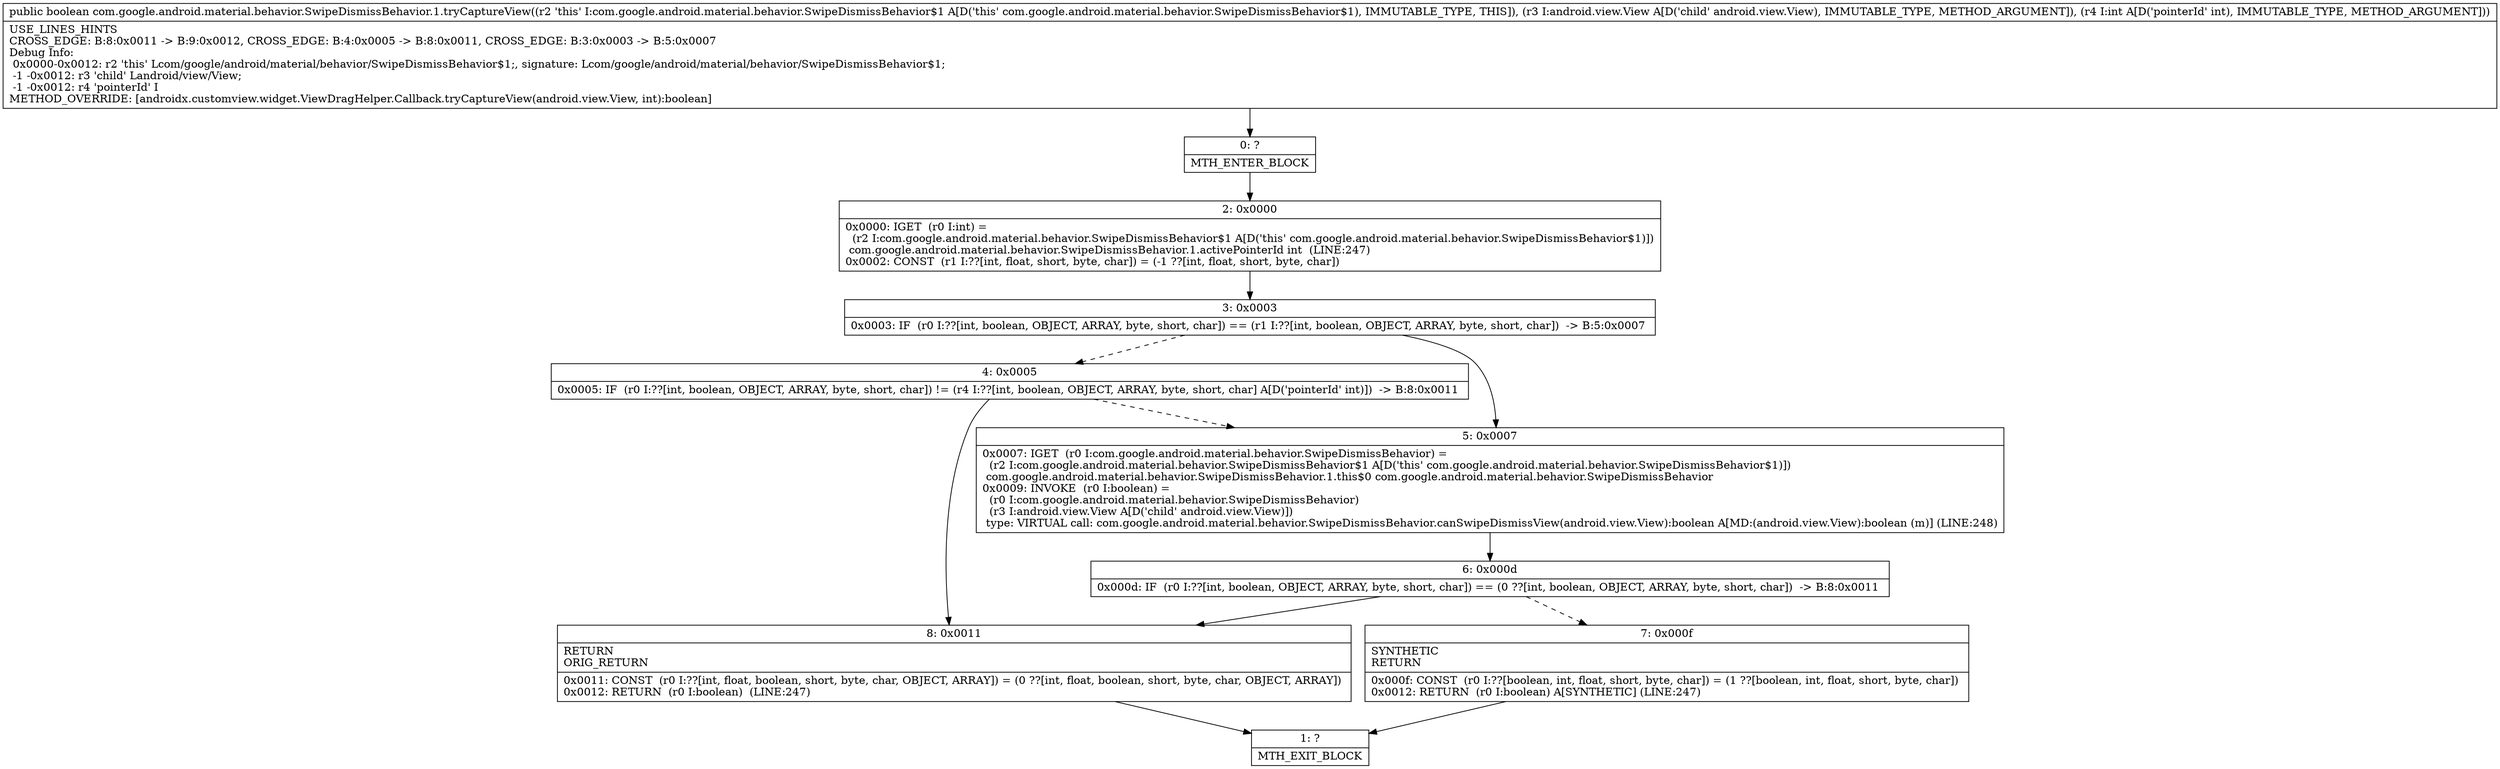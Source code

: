 digraph "CFG forcom.google.android.material.behavior.SwipeDismissBehavior.1.tryCaptureView(Landroid\/view\/View;I)Z" {
Node_0 [shape=record,label="{0\:\ ?|MTH_ENTER_BLOCK\l}"];
Node_2 [shape=record,label="{2\:\ 0x0000|0x0000: IGET  (r0 I:int) = \l  (r2 I:com.google.android.material.behavior.SwipeDismissBehavior$1 A[D('this' com.google.android.material.behavior.SwipeDismissBehavior$1)])\l com.google.android.material.behavior.SwipeDismissBehavior.1.activePointerId int  (LINE:247)\l0x0002: CONST  (r1 I:??[int, float, short, byte, char]) = (\-1 ??[int, float, short, byte, char]) \l}"];
Node_3 [shape=record,label="{3\:\ 0x0003|0x0003: IF  (r0 I:??[int, boolean, OBJECT, ARRAY, byte, short, char]) == (r1 I:??[int, boolean, OBJECT, ARRAY, byte, short, char])  \-\> B:5:0x0007 \l}"];
Node_4 [shape=record,label="{4\:\ 0x0005|0x0005: IF  (r0 I:??[int, boolean, OBJECT, ARRAY, byte, short, char]) != (r4 I:??[int, boolean, OBJECT, ARRAY, byte, short, char] A[D('pointerId' int)])  \-\> B:8:0x0011 \l}"];
Node_8 [shape=record,label="{8\:\ 0x0011|RETURN\lORIG_RETURN\l|0x0011: CONST  (r0 I:??[int, float, boolean, short, byte, char, OBJECT, ARRAY]) = (0 ??[int, float, boolean, short, byte, char, OBJECT, ARRAY]) \l0x0012: RETURN  (r0 I:boolean)  (LINE:247)\l}"];
Node_1 [shape=record,label="{1\:\ ?|MTH_EXIT_BLOCK\l}"];
Node_5 [shape=record,label="{5\:\ 0x0007|0x0007: IGET  (r0 I:com.google.android.material.behavior.SwipeDismissBehavior) = \l  (r2 I:com.google.android.material.behavior.SwipeDismissBehavior$1 A[D('this' com.google.android.material.behavior.SwipeDismissBehavior$1)])\l com.google.android.material.behavior.SwipeDismissBehavior.1.this$0 com.google.android.material.behavior.SwipeDismissBehavior \l0x0009: INVOKE  (r0 I:boolean) = \l  (r0 I:com.google.android.material.behavior.SwipeDismissBehavior)\l  (r3 I:android.view.View A[D('child' android.view.View)])\l type: VIRTUAL call: com.google.android.material.behavior.SwipeDismissBehavior.canSwipeDismissView(android.view.View):boolean A[MD:(android.view.View):boolean (m)] (LINE:248)\l}"];
Node_6 [shape=record,label="{6\:\ 0x000d|0x000d: IF  (r0 I:??[int, boolean, OBJECT, ARRAY, byte, short, char]) == (0 ??[int, boolean, OBJECT, ARRAY, byte, short, char])  \-\> B:8:0x0011 \l}"];
Node_7 [shape=record,label="{7\:\ 0x000f|SYNTHETIC\lRETURN\l|0x000f: CONST  (r0 I:??[boolean, int, float, short, byte, char]) = (1 ??[boolean, int, float, short, byte, char]) \l0x0012: RETURN  (r0 I:boolean) A[SYNTHETIC] (LINE:247)\l}"];
MethodNode[shape=record,label="{public boolean com.google.android.material.behavior.SwipeDismissBehavior.1.tryCaptureView((r2 'this' I:com.google.android.material.behavior.SwipeDismissBehavior$1 A[D('this' com.google.android.material.behavior.SwipeDismissBehavior$1), IMMUTABLE_TYPE, THIS]), (r3 I:android.view.View A[D('child' android.view.View), IMMUTABLE_TYPE, METHOD_ARGUMENT]), (r4 I:int A[D('pointerId' int), IMMUTABLE_TYPE, METHOD_ARGUMENT]))  | USE_LINES_HINTS\lCROSS_EDGE: B:8:0x0011 \-\> B:9:0x0012, CROSS_EDGE: B:4:0x0005 \-\> B:8:0x0011, CROSS_EDGE: B:3:0x0003 \-\> B:5:0x0007\lDebug Info:\l  0x0000\-0x0012: r2 'this' Lcom\/google\/android\/material\/behavior\/SwipeDismissBehavior$1;, signature: Lcom\/google\/android\/material\/behavior\/SwipeDismissBehavior$1;\l  \-1 \-0x0012: r3 'child' Landroid\/view\/View;\l  \-1 \-0x0012: r4 'pointerId' I\lMETHOD_OVERRIDE: [androidx.customview.widget.ViewDragHelper.Callback.tryCaptureView(android.view.View, int):boolean]\l}"];
MethodNode -> Node_0;Node_0 -> Node_2;
Node_2 -> Node_3;
Node_3 -> Node_4[style=dashed];
Node_3 -> Node_5;
Node_4 -> Node_5[style=dashed];
Node_4 -> Node_8;
Node_8 -> Node_1;
Node_5 -> Node_6;
Node_6 -> Node_7[style=dashed];
Node_6 -> Node_8;
Node_7 -> Node_1;
}

